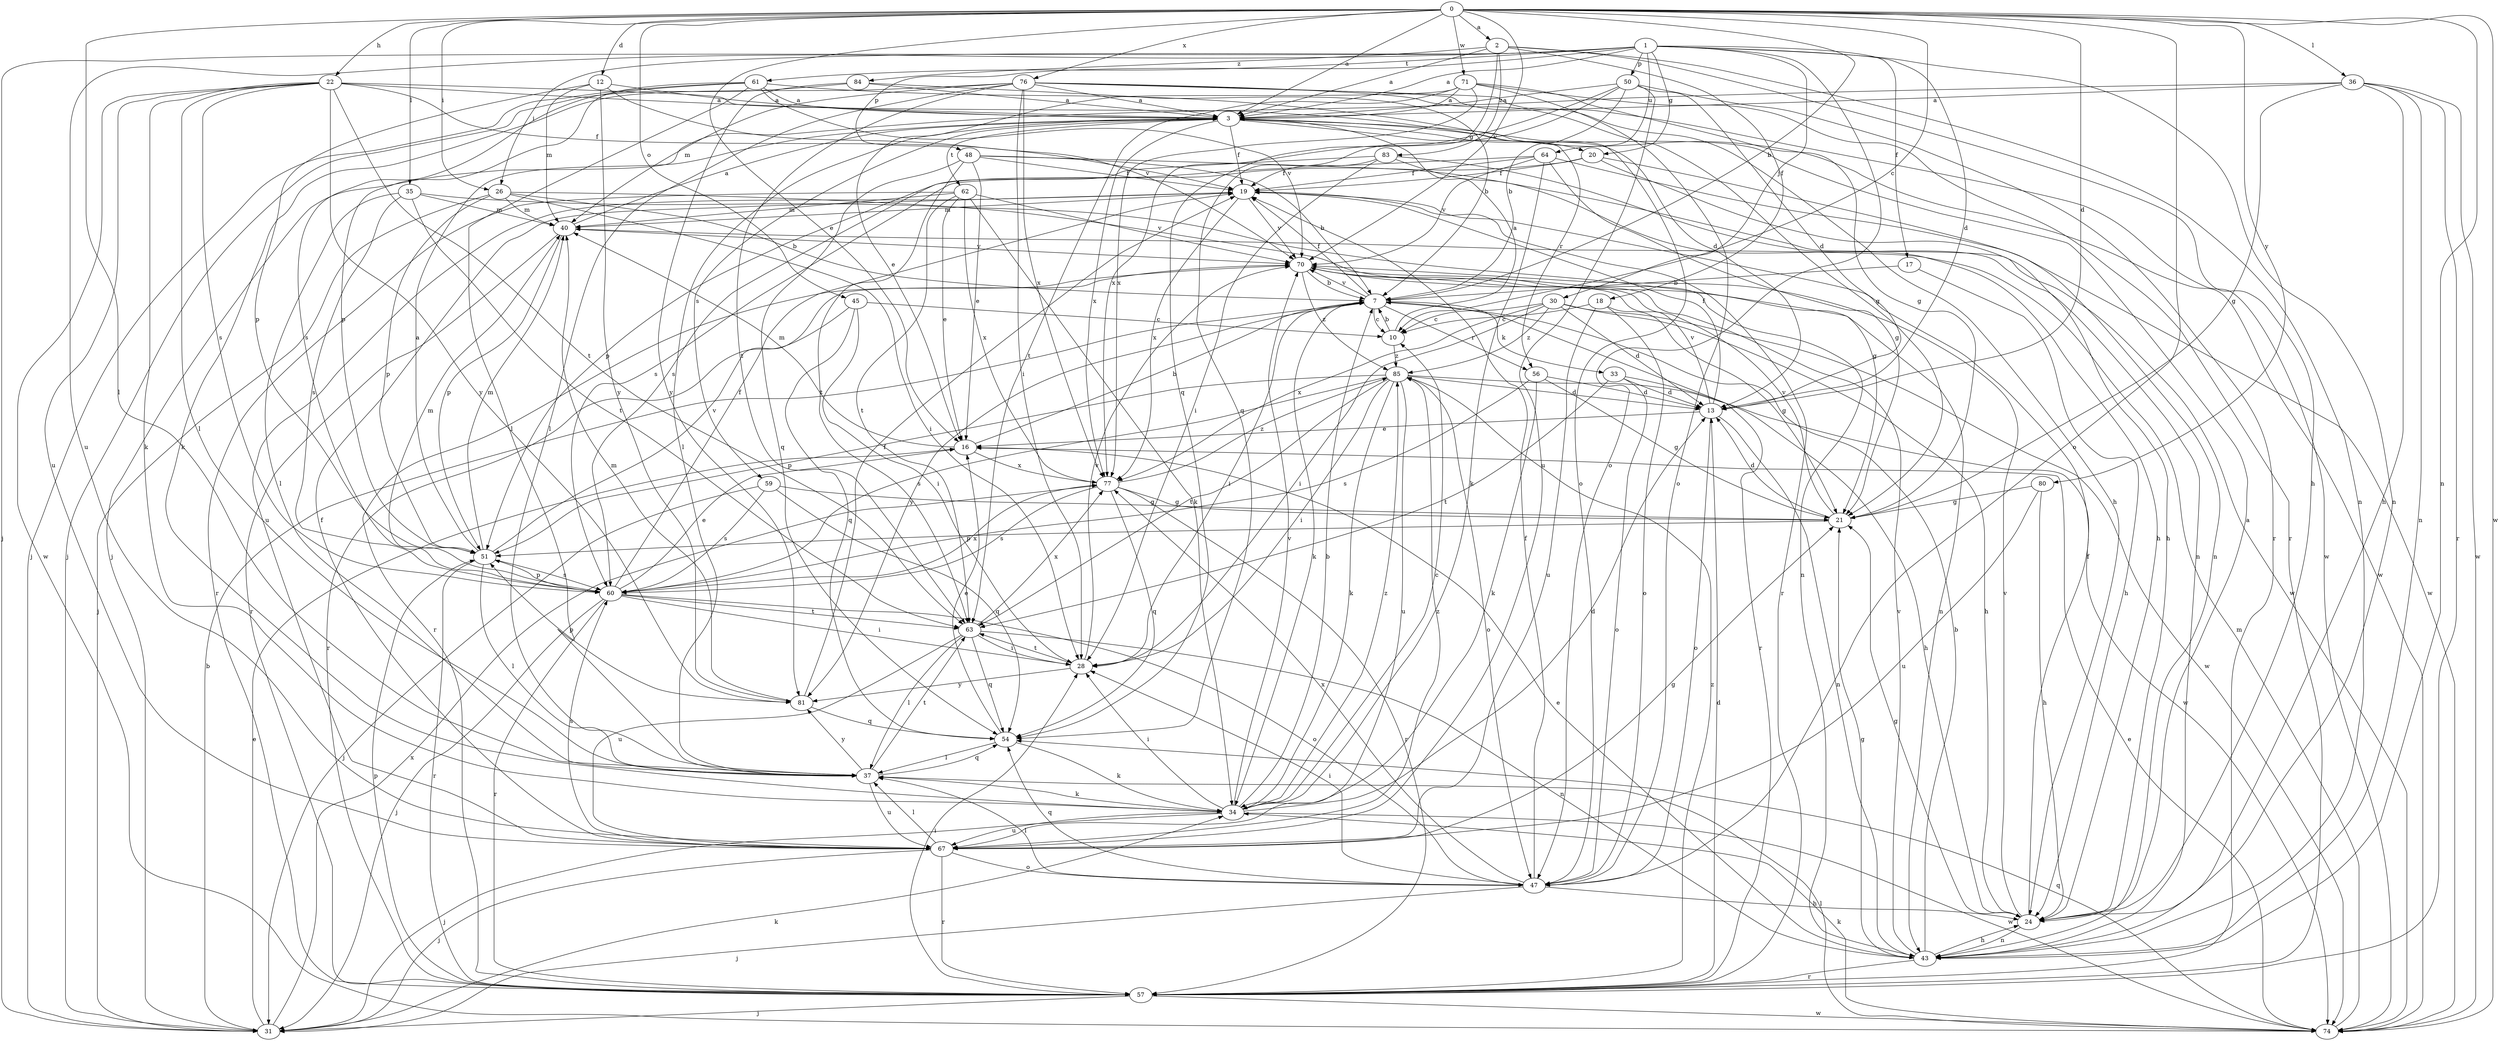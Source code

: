 strict digraph  {
0;
1;
2;
3;
7;
10;
12;
13;
16;
17;
18;
19;
20;
21;
22;
24;
26;
28;
30;
31;
33;
34;
35;
36;
37;
40;
43;
45;
47;
48;
50;
51;
54;
56;
57;
59;
60;
61;
62;
63;
64;
67;
70;
71;
74;
76;
77;
80;
81;
83;
84;
85;
0 -> 2  [label=a];
0 -> 3  [label=a];
0 -> 7  [label=b];
0 -> 10  [label=c];
0 -> 12  [label=d];
0 -> 13  [label=d];
0 -> 16  [label=e];
0 -> 22  [label=h];
0 -> 26  [label=i];
0 -> 35  [label=l];
0 -> 36  [label=l];
0 -> 37  [label=l];
0 -> 43  [label=n];
0 -> 45  [label=o];
0 -> 47  [label=o];
0 -> 70  [label=v];
0 -> 71  [label=w];
0 -> 74  [label=w];
0 -> 76  [label=x];
0 -> 80  [label=y];
1 -> 3  [label=a];
1 -> 13  [label=d];
1 -> 17  [label=f];
1 -> 20  [label=g];
1 -> 26  [label=i];
1 -> 30  [label=j];
1 -> 31  [label=j];
1 -> 43  [label=n];
1 -> 47  [label=o];
1 -> 48  [label=p];
1 -> 50  [label=p];
1 -> 61  [label=t];
1 -> 64  [label=u];
1 -> 67  [label=u];
2 -> 3  [label=a];
2 -> 18  [label=f];
2 -> 24  [label=h];
2 -> 43  [label=n];
2 -> 54  [label=q];
2 -> 83  [label=z];
2 -> 84  [label=z];
3 -> 19  [label=f];
3 -> 20  [label=g];
3 -> 37  [label=l];
3 -> 56  [label=r];
3 -> 59  [label=s];
3 -> 62  [label=t];
3 -> 74  [label=w];
3 -> 77  [label=x];
7 -> 10  [label=c];
7 -> 19  [label=f];
7 -> 28  [label=i];
7 -> 33  [label=k];
7 -> 34  [label=k];
7 -> 56  [label=r];
7 -> 57  [label=r];
7 -> 70  [label=v];
7 -> 81  [label=y];
10 -> 3  [label=a];
10 -> 7  [label=b];
10 -> 85  [label=z];
12 -> 3  [label=a];
12 -> 40  [label=m];
12 -> 51  [label=p];
12 -> 70  [label=v];
12 -> 81  [label=y];
13 -> 16  [label=e];
13 -> 19  [label=f];
13 -> 43  [label=n];
13 -> 47  [label=o];
13 -> 70  [label=v];
16 -> 7  [label=b];
16 -> 40  [label=m];
16 -> 77  [label=x];
17 -> 7  [label=b];
17 -> 24  [label=h];
18 -> 10  [label=c];
18 -> 21  [label=g];
18 -> 47  [label=o];
18 -> 67  [label=u];
19 -> 40  [label=m];
19 -> 57  [label=r];
19 -> 67  [label=u];
19 -> 70  [label=v];
19 -> 77  [label=x];
20 -> 19  [label=f];
20 -> 24  [label=h];
20 -> 43  [label=n];
20 -> 60  [label=s];
21 -> 13  [label=d];
21 -> 51  [label=p];
21 -> 70  [label=v];
22 -> 3  [label=a];
22 -> 13  [label=d];
22 -> 19  [label=f];
22 -> 34  [label=k];
22 -> 37  [label=l];
22 -> 60  [label=s];
22 -> 63  [label=t];
22 -> 67  [label=u];
22 -> 74  [label=w];
22 -> 81  [label=y];
24 -> 3  [label=a];
24 -> 19  [label=f];
24 -> 21  [label=g];
24 -> 43  [label=n];
24 -> 70  [label=v];
26 -> 7  [label=b];
26 -> 28  [label=i];
26 -> 31  [label=j];
26 -> 40  [label=m];
26 -> 43  [label=n];
26 -> 51  [label=p];
28 -> 63  [label=t];
28 -> 70  [label=v];
28 -> 81  [label=y];
30 -> 10  [label=c];
30 -> 13  [label=d];
30 -> 24  [label=h];
30 -> 28  [label=i];
30 -> 74  [label=w];
30 -> 77  [label=x];
30 -> 85  [label=z];
31 -> 7  [label=b];
31 -> 16  [label=e];
31 -> 34  [label=k];
31 -> 77  [label=x];
33 -> 13  [label=d];
33 -> 24  [label=h];
33 -> 47  [label=o];
33 -> 63  [label=t];
34 -> 7  [label=b];
34 -> 10  [label=c];
34 -> 13  [label=d];
34 -> 28  [label=i];
34 -> 31  [label=j];
34 -> 67  [label=u];
34 -> 70  [label=v];
34 -> 74  [label=w];
34 -> 85  [label=z];
35 -> 21  [label=g];
35 -> 37  [label=l];
35 -> 40  [label=m];
35 -> 60  [label=s];
35 -> 63  [label=t];
36 -> 3  [label=a];
36 -> 21  [label=g];
36 -> 24  [label=h];
36 -> 31  [label=j];
36 -> 43  [label=n];
36 -> 57  [label=r];
36 -> 74  [label=w];
37 -> 34  [label=k];
37 -> 54  [label=q];
37 -> 63  [label=t];
37 -> 67  [label=u];
37 -> 81  [label=y];
40 -> 3  [label=a];
40 -> 51  [label=p];
40 -> 57  [label=r];
40 -> 70  [label=v];
43 -> 7  [label=b];
43 -> 16  [label=e];
43 -> 21  [label=g];
43 -> 24  [label=h];
43 -> 57  [label=r];
43 -> 70  [label=v];
45 -> 10  [label=c];
45 -> 28  [label=i];
45 -> 54  [label=q];
45 -> 57  [label=r];
47 -> 19  [label=f];
47 -> 24  [label=h];
47 -> 28  [label=i];
47 -> 31  [label=j];
47 -> 37  [label=l];
47 -> 54  [label=q];
47 -> 77  [label=x];
48 -> 7  [label=b];
48 -> 16  [label=e];
48 -> 19  [label=f];
48 -> 54  [label=q];
48 -> 63  [label=t];
48 -> 74  [label=w];
50 -> 3  [label=a];
50 -> 7  [label=b];
50 -> 13  [label=d];
50 -> 54  [label=q];
50 -> 57  [label=r];
50 -> 67  [label=u];
50 -> 77  [label=x];
51 -> 3  [label=a];
51 -> 37  [label=l];
51 -> 40  [label=m];
51 -> 57  [label=r];
51 -> 60  [label=s];
51 -> 70  [label=v];
54 -> 16  [label=e];
54 -> 34  [label=k];
54 -> 37  [label=l];
56 -> 13  [label=d];
56 -> 21  [label=g];
56 -> 34  [label=k];
56 -> 60  [label=s];
57 -> 13  [label=d];
57 -> 28  [label=i];
57 -> 31  [label=j];
57 -> 51  [label=p];
57 -> 74  [label=w];
57 -> 85  [label=z];
59 -> 21  [label=g];
59 -> 31  [label=j];
59 -> 54  [label=q];
59 -> 60  [label=s];
60 -> 16  [label=e];
60 -> 19  [label=f];
60 -> 28  [label=i];
60 -> 31  [label=j];
60 -> 40  [label=m];
60 -> 47  [label=o];
60 -> 51  [label=p];
60 -> 57  [label=r];
60 -> 63  [label=t];
60 -> 77  [label=x];
61 -> 3  [label=a];
61 -> 31  [label=j];
61 -> 37  [label=l];
61 -> 47  [label=o];
61 -> 51  [label=p];
61 -> 60  [label=s];
61 -> 70  [label=v];
62 -> 16  [label=e];
62 -> 34  [label=k];
62 -> 40  [label=m];
62 -> 57  [label=r];
62 -> 63  [label=t];
62 -> 70  [label=v];
62 -> 77  [label=x];
63 -> 28  [label=i];
63 -> 37  [label=l];
63 -> 43  [label=n];
63 -> 54  [label=q];
63 -> 67  [label=u];
63 -> 77  [label=x];
64 -> 19  [label=f];
64 -> 21  [label=g];
64 -> 34  [label=k];
64 -> 51  [label=p];
64 -> 70  [label=v];
64 -> 74  [label=w];
67 -> 19  [label=f];
67 -> 21  [label=g];
67 -> 31  [label=j];
67 -> 37  [label=l];
67 -> 47  [label=o];
67 -> 57  [label=r];
67 -> 60  [label=s];
67 -> 85  [label=z];
70 -> 7  [label=b];
70 -> 43  [label=n];
70 -> 57  [label=r];
70 -> 85  [label=z];
71 -> 3  [label=a];
71 -> 16  [label=e];
71 -> 21  [label=g];
71 -> 47  [label=o];
71 -> 57  [label=r];
71 -> 63  [label=t];
71 -> 77  [label=x];
74 -> 16  [label=e];
74 -> 34  [label=k];
74 -> 37  [label=l];
74 -> 40  [label=m];
74 -> 54  [label=q];
76 -> 3  [label=a];
76 -> 21  [label=g];
76 -> 24  [label=h];
76 -> 28  [label=i];
76 -> 34  [label=k];
76 -> 37  [label=l];
76 -> 40  [label=m];
76 -> 63  [label=t];
76 -> 74  [label=w];
76 -> 77  [label=x];
77 -> 21  [label=g];
77 -> 54  [label=q];
77 -> 57  [label=r];
77 -> 60  [label=s];
77 -> 85  [label=z];
80 -> 21  [label=g];
80 -> 24  [label=h];
80 -> 67  [label=u];
81 -> 19  [label=f];
81 -> 40  [label=m];
81 -> 51  [label=p];
81 -> 54  [label=q];
83 -> 19  [label=f];
83 -> 24  [label=h];
83 -> 28  [label=i];
83 -> 43  [label=n];
83 -> 60  [label=s];
84 -> 3  [label=a];
84 -> 7  [label=b];
84 -> 31  [label=j];
84 -> 81  [label=y];
85 -> 13  [label=d];
85 -> 28  [label=i];
85 -> 34  [label=k];
85 -> 47  [label=o];
85 -> 51  [label=p];
85 -> 60  [label=s];
85 -> 63  [label=t];
85 -> 67  [label=u];
85 -> 74  [label=w];
}
